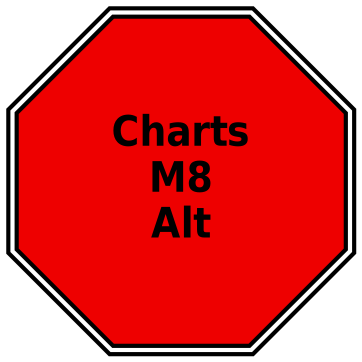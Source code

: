 digraph dependencies {
layers="one:two:three";
outputorder="edgesfirst";
nodesep=0.75;
Charts_M8_Alt [layer="two"] [style="filled"] [height="2.2"] [shape="doubleoctagon"] [fontsize="20"] [fillcolor="red2"] [fontname="Helvetica-Narrow-Bold"] [fixedsize="true"] [label="Charts\nM8\nAlt"] [width="2.2"] [penwidth="2"];
}